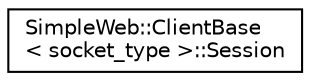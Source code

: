 digraph "Graphical Class Hierarchy"
{
  edge [fontname="Helvetica",fontsize="10",labelfontname="Helvetica",labelfontsize="10"];
  node [fontname="Helvetica",fontsize="10",shape=record];
  rankdir="LR";
  Node1 [label="SimpleWeb::ClientBase\l\< socket_type \>::Session",height=0.2,width=0.4,color="black", fillcolor="white", style="filled",URL="$classSimpleWeb_1_1ClientBase_1_1Session.html"];
}
